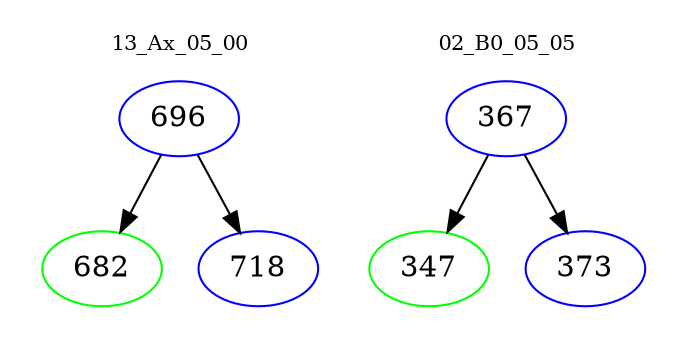 digraph{
subgraph cluster_0 {
color = white
label = "13_Ax_05_00";
fontsize=10;
T0_696 [label="696", color="blue"]
T0_696 -> T0_682 [color="black"]
T0_682 [label="682", color="green"]
T0_696 -> T0_718 [color="black"]
T0_718 [label="718", color="blue"]
}
subgraph cluster_1 {
color = white
label = "02_B0_05_05";
fontsize=10;
T1_367 [label="367", color="blue"]
T1_367 -> T1_347 [color="black"]
T1_347 [label="347", color="green"]
T1_367 -> T1_373 [color="black"]
T1_373 [label="373", color="blue"]
}
}
